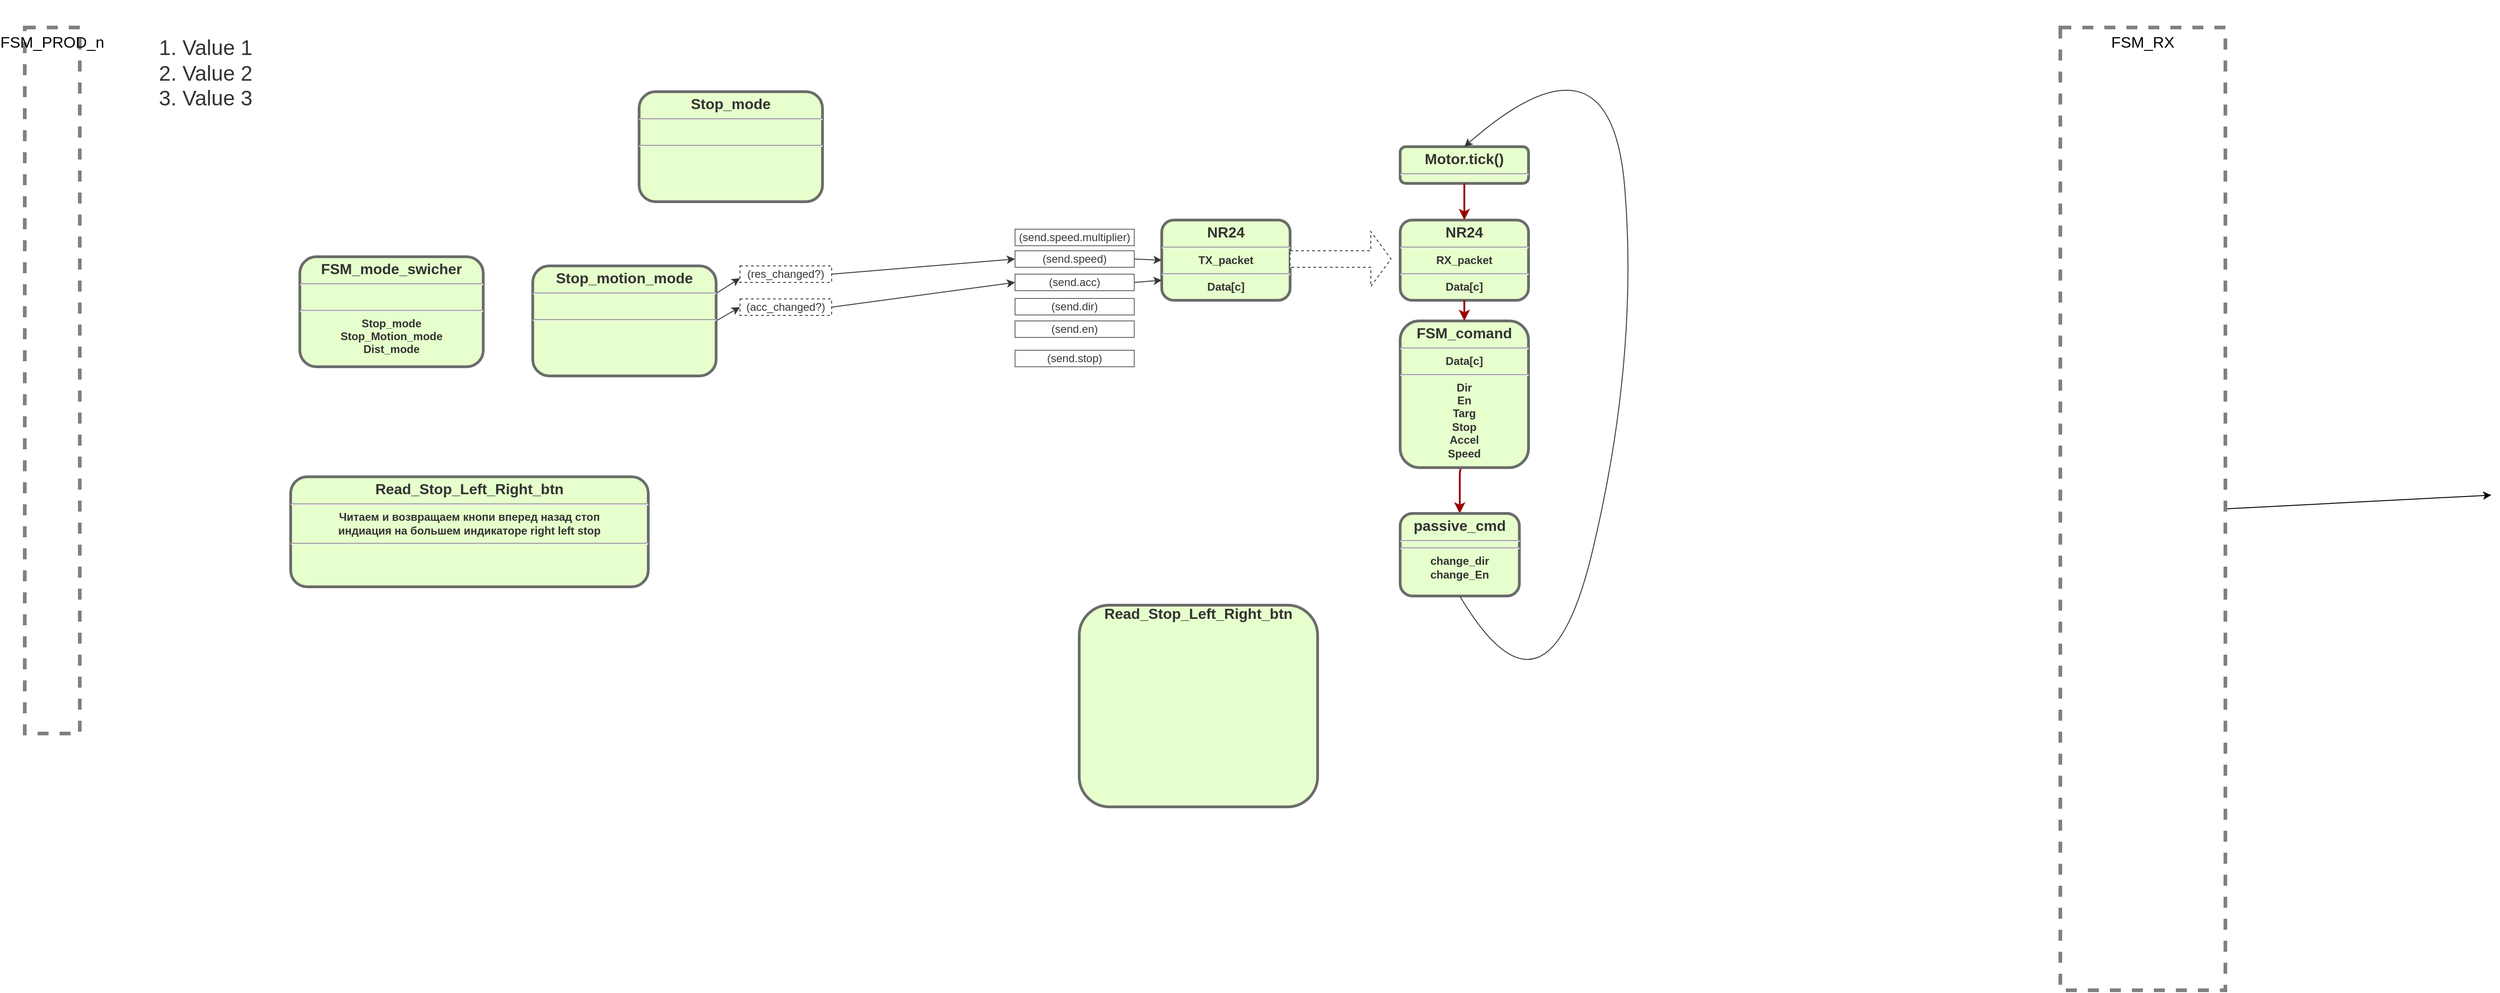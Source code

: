 <mxfile>
    <diagram name="Page-1" id="c7558073-3199-34d8-9f00-42111426c3f3">
        <mxGraphModel dx="2907" dy="1988" grid="1" gridSize="10" guides="1" tooltips="1" connect="1" arrows="1" fold="1" page="1" pageScale="1" pageWidth="826" pageHeight="1169" background="#FFFFFF" math="0" shadow="0">
            <root>
                <mxCell id="0"/>
                <mxCell id="1" parent="0"/>
                <mxCell id="73" style="edgeStyle=none;html=1;exitX=1;exitY=0.5;exitDx=0;exitDy=0;fontColor=#333333;" parent="1" source="XhDqjsDDR4K9QMLYtTGp-89" edge="1">
                    <mxGeometry relative="1" as="geometry">
                        <mxPoint x="1310" y="-370" as="targetPoint"/>
                    </mxGeometry>
                </mxCell>
                <mxCell id="XhDqjsDDR4K9QMLYtTGp-89" value="&lt;font style=&quot;font-size: 17px&quot;&gt;FSM_RX&lt;/font&gt;" style="rounded=0;whiteSpace=wrap;html=1;strokeColor=#808080;strokeWidth=4;fillColor=none;dashed=1;horizontal=1;verticalAlign=top;" parent="1" vertex="1">
                    <mxGeometry x="840" y="-880" width="180" height="1050" as="geometry"/>
                </mxCell>
                <mxCell id="59" value="" style="edgeStyle=elbowEdgeStyle;elbow=horizontal;strokeColor=#990000;strokeWidth=2;exitX=0.5;exitY=1;exitDx=0;exitDy=0;entryX=0.5;entryY=0;entryDx=0;entryDy=0;fontColor=#333333;" parent="1" source="ADWOjsxQcp8PjI0VjZlt-73" target="ADWOjsxQcp8PjI0VjZlt-74" edge="1">
                    <mxGeometry width="100" height="100" relative="1" as="geometry">
                        <mxPoint x="220" y="299" as="sourcePoint"/>
                        <mxPoint x="320" y="199" as="targetPoint"/>
                        <Array as="points">
                            <mxPoint x="185" y="-360"/>
                        </Array>
                    </mxGeometry>
                </mxCell>
                <mxCell id="PI3sJU5HXABUC0Y0tJFZ-156" value="&lt;p style=&quot;margin: 4px 0px 0px ; text-align: center&quot;&gt;&lt;font style=&quot;font-size: 16px&quot;&gt;NR&lt;/font&gt;&lt;span style=&quot;font-size: 16px&quot;&gt;24&lt;/span&gt;&lt;/p&gt;&lt;hr&gt;RX_packet&lt;br&gt;&lt;hr&gt;Data[c]" style="verticalAlign=middle;align=center;overflow=fill;fontSize=12;fontFamily=Helvetica;html=1;rounded=1;fontStyle=1;strokeWidth=3;fillColor=#E6FFCC;strokeColor=#6B6B6B;fontColor=#333333;" parent="1" vertex="1">
                    <mxGeometry x="120" y="-670" width="140" height="87.5" as="geometry"/>
                </mxCell>
                <mxCell id="97" style="edgeStyle=none;html=1;exitX=1;exitY=0.5;exitDx=0;exitDy=0;entryX=0;entryY=0.5;entryDx=0;entryDy=0;fontSize=23;fontColor=#333333;strokeColor=#363636;" edge="1" parent="1" source="XhDqjsDDR4K9QMLYtTGp-74" target="95">
                    <mxGeometry relative="1" as="geometry"/>
                </mxCell>
                <mxCell id="XhDqjsDDR4K9QMLYtTGp-74" value="(res_changed?)" style="text;spacingTop=-5;align=center;strokeColor=#454545;dashed=1;fontColor=#383838;" parent="1" vertex="1">
                    <mxGeometry x="-600" y="-620" width="100" height="18" as="geometry"/>
                </mxCell>
                <mxCell id="XhDqjsDDR4K9QMLYtTGp-92" value="&lt;font style=&quot;font-size: 17px&quot;&gt;FSM_PROD_n&lt;/font&gt;" style="rounded=0;whiteSpace=wrap;html=1;strokeColor=#808080;strokeWidth=4;fillColor=none;dashed=1;horizontal=1;verticalAlign=top;" parent="1" vertex="1">
                    <mxGeometry x="-1380" y="-880" width="60" height="770" as="geometry"/>
                </mxCell>
                <mxCell id="ADWOjsxQcp8PjI0VjZlt-73" value="&lt;p style=&quot;margin: 4px 0px 0px ; text-align: center&quot;&gt;&lt;span style=&quot;font-size: 16px&quot;&gt;&lt;font&gt;FSM_comand&lt;/font&gt;&lt;/span&gt;&lt;/p&gt;&lt;hr&gt;&lt;font&gt;Data[c]&lt;/font&gt;&lt;hr&gt;&lt;font&gt;Dir&lt;br&gt;En&lt;br&gt;Targ&lt;br&gt;Stop&lt;br&gt;Accel&lt;br&gt;Speed&lt;/font&gt;" style="verticalAlign=middle;align=center;overflow=fill;fontSize=12;fontFamily=Helvetica;html=1;rounded=1;fontStyle=1;strokeWidth=3;fillColor=#E6FFCC;strokeColor=#6B6B6B;fontColor=#333333;" parent="1" vertex="1">
                    <mxGeometry x="120" y="-560" width="140" height="160" as="geometry"/>
                </mxCell>
                <mxCell id="ADWOjsxQcp8PjI0VjZlt-74" value="&lt;p style=&quot;margin: 4px 0px 0px ; text-align: center&quot;&gt;&lt;span style=&quot;font-size: 16px&quot;&gt;passive_cmd&lt;/span&gt;&lt;/p&gt;&lt;hr&gt;&lt;hr&gt;change_dir&lt;br&gt;change_En" style="verticalAlign=middle;align=center;overflow=fill;fontSize=12;fontFamily=Helvetica;html=1;rounded=1;fontStyle=1;strokeWidth=3;fillColor=#E6FFCC;strokeColor=#6B6B6B;fontColor=#333333;" parent="1" vertex="1">
                    <mxGeometry x="120" y="-350" width="130" height="90" as="geometry"/>
                </mxCell>
                <mxCell id="77" value="&lt;p style=&quot;margin: 4px 0px 0px ; text-align: center&quot;&gt;&lt;span style=&quot;font-size: 16px&quot;&gt;Motor.tick()&lt;/span&gt;&lt;/p&gt;&lt;hr&gt;&lt;br&gt;&lt;hr&gt;" style="verticalAlign=middle;align=center;overflow=fill;fontSize=12;fontFamily=Helvetica;html=1;rounded=1;fontStyle=1;strokeWidth=3;fillColor=#E6FFCC;strokeColor=#6B6B6B;fontColor=#333333;" vertex="1" parent="1">
                    <mxGeometry x="120" y="-750" width="140" height="40" as="geometry"/>
                </mxCell>
                <mxCell id="78" value="" style="edgeStyle=elbowEdgeStyle;elbow=horizontal;strokeColor=#990000;strokeWidth=2;exitX=0.5;exitY=1;exitDx=0;exitDy=0;fontColor=#333333;entryX=0.5;entryY=0;entryDx=0;entryDy=0;" edge="1" parent="1" source="77" target="PI3sJU5HXABUC0Y0tJFZ-156">
                    <mxGeometry width="100" height="100" relative="1" as="geometry">
                        <mxPoint x="440" y="-680" as="sourcePoint"/>
                        <mxPoint x="190" y="-680" as="targetPoint"/>
                        <Array as="points">
                            <mxPoint x="190" y="-700"/>
                        </Array>
                    </mxGeometry>
                </mxCell>
                <mxCell id="79" value="" style="edgeStyle=elbowEdgeStyle;elbow=horizontal;strokeColor=#990000;strokeWidth=2;exitX=0.5;exitY=1;exitDx=0;exitDy=0;fontColor=#333333;entryX=0.5;entryY=0;entryDx=0;entryDy=0;" edge="1" parent="1" source="PI3sJU5HXABUC0Y0tJFZ-156" target="ADWOjsxQcp8PjI0VjZlt-73">
                    <mxGeometry width="100" height="100" relative="1" as="geometry">
                        <mxPoint x="430" y="-630" as="sourcePoint"/>
                        <mxPoint x="430" y="-590" as="targetPoint"/>
                        <Array as="points">
                            <mxPoint x="190" y="-570"/>
                        </Array>
                    </mxGeometry>
                </mxCell>
                <mxCell id="81" value="" style="curved=1;endArrow=classic;html=1;fontColor=#333333;strokeColor=#363636;exitX=0.5;exitY=1;exitDx=0;exitDy=0;entryX=0.5;entryY=0;entryDx=0;entryDy=0;" edge="1" parent="1" source="ADWOjsxQcp8PjI0VjZlt-74" target="77">
                    <mxGeometry width="50" height="50" relative="1" as="geometry">
                        <mxPoint x="100" y="-310" as="sourcePoint"/>
                        <mxPoint x="470" y="-620" as="targetPoint"/>
                        <Array as="points">
                            <mxPoint x="280" y="-100"/>
                            <mxPoint x="380" y="-520"/>
                            <mxPoint x="350" y="-890"/>
                        </Array>
                    </mxGeometry>
                </mxCell>
                <mxCell id="83" value="&lt;p style=&quot;margin: 4px 0px 0px ; text-align: center&quot;&gt;&lt;span style=&quot;font-size: 16px&quot;&gt;&lt;font&gt;FSM_mode_swicher&lt;/font&gt;&lt;/span&gt;&lt;/p&gt;&lt;hr&gt;&lt;br&gt;&lt;hr&gt;Stop_mode&lt;br&gt;Stop_Motion_mode&lt;br&gt;Dist_mode" style="verticalAlign=middle;align=center;overflow=fill;fontSize=12;fontFamily=Helvetica;html=1;rounded=1;fontStyle=1;strokeWidth=3;fillColor=#E6FFCC;strokeColor=#6B6B6B;fontColor=#333333;" vertex="1" parent="1">
                    <mxGeometry x="-1080" y="-630" width="200" height="120" as="geometry"/>
                </mxCell>
                <mxCell id="84" value="&lt;p style=&quot;margin: 4px 0px 0px ; text-align: center&quot;&gt;&lt;font style=&quot;font-size: 16px&quot;&gt;NR&lt;/font&gt;&lt;span style=&quot;font-size: 16px&quot;&gt;24&lt;/span&gt;&lt;/p&gt;&lt;hr&gt;TX_packet&lt;br&gt;&lt;hr&gt;Data[c]" style="verticalAlign=middle;align=center;overflow=fill;fontSize=12;fontFamily=Helvetica;html=1;rounded=1;fontStyle=1;strokeWidth=3;fillColor=#E6FFCC;strokeColor=#6B6B6B;fontColor=#333333;" vertex="1" parent="1">
                    <mxGeometry x="-140" y="-670" width="140" height="87.5" as="geometry"/>
                </mxCell>
                <mxCell id="85" value="" style="shape=singleArrow;whiteSpace=wrap;html=1;dashed=1;fontColor=#333333;strokeColor=#454545;" vertex="1" parent="1">
                    <mxGeometry y="-657.5" width="110" height="60" as="geometry"/>
                </mxCell>
                <mxCell id="87" value="&lt;p style=&quot;margin: 4px 0px 0px ; text-align: center&quot;&gt;&lt;span style=&quot;font-size: 16px&quot;&gt;&lt;font&gt;Stop_mode&lt;/font&gt;&lt;/span&gt;&lt;/p&gt;&lt;hr&gt;&lt;br&gt;&lt;hr&gt;" style="verticalAlign=middle;align=center;overflow=fill;fontSize=12;fontFamily=Helvetica;html=1;rounded=1;fontStyle=1;strokeWidth=3;fillColor=#E6FFCC;strokeColor=#6B6B6B;fontColor=#333333;" vertex="1" parent="1">
                    <mxGeometry x="-710" y="-810" width="200" height="120" as="geometry"/>
                </mxCell>
                <mxCell id="96" style="edgeStyle=none;html=1;exitX=1;exitY=0.25;exitDx=0;exitDy=0;entryX=0;entryY=0.75;entryDx=0;entryDy=0;fontSize=23;fontColor=#333333;strokeColor=#363636;" edge="1" parent="1" source="90" target="XhDqjsDDR4K9QMLYtTGp-74">
                    <mxGeometry relative="1" as="geometry"/>
                </mxCell>
                <mxCell id="101" style="edgeStyle=none;html=1;exitX=1;exitY=0.5;exitDx=0;exitDy=0;entryX=0;entryY=0.5;entryDx=0;entryDy=0;fontSize=23;fontColor=#333333;strokeColor=#363636;" edge="1" parent="1" source="90" target="99">
                    <mxGeometry relative="1" as="geometry"/>
                </mxCell>
                <mxCell id="90" value="&lt;p style=&quot;margin: 4px 0px 0px ; text-align: center&quot;&gt;&lt;span style=&quot;font-size: 16px&quot;&gt;&lt;font&gt;Stop_motion_mode&lt;/font&gt;&lt;/span&gt;&lt;/p&gt;&lt;hr&gt;&lt;br&gt;&lt;hr&gt;" style="verticalAlign=middle;align=center;overflow=fill;fontSize=12;fontFamily=Helvetica;html=1;rounded=1;fontStyle=1;strokeWidth=3;fillColor=#E6FFCC;strokeColor=#6B6B6B;fontColor=#333333;" vertex="1" parent="1">
                    <mxGeometry x="-826" y="-620" width="200" height="120" as="geometry"/>
                </mxCell>
                <mxCell id="91" value="&lt;span style=&quot;font-size: 16px&quot;&gt;Read_Stop_Left_Right_btn&lt;/span&gt;&lt;p style=&quot;margin: 4px 0px 0px ; text-align: center&quot;&gt;&lt;/p&gt;" style="verticalAlign=middle;align=center;overflow=fill;fontSize=12;fontFamily=Helvetica;html=1;rounded=1;fontStyle=1;strokeWidth=3;fillColor=#E6FFCC;strokeColor=#6B6B6B;fontColor=#333333;" vertex="1" parent="1">
                    <mxGeometry x="-230" y="-250" width="260" height="220" as="geometry"/>
                </mxCell>
                <mxCell id="92" value="&lt;p style=&quot;margin: 4px 0px 0px ; text-align: center&quot;&gt;&lt;span style=&quot;font-size: 16px&quot;&gt;Read_Stop_Left_Right_btn&lt;/span&gt;&lt;br&gt;&lt;/p&gt;&lt;hr&gt;Читаем и возвращаем кнопи вперед назад стоп&lt;br&gt;индиация на большем индикаторе right left stop&lt;hr&gt;" style="verticalAlign=middle;align=center;overflow=fill;fontSize=12;fontFamily=Helvetica;html=1;rounded=1;fontStyle=1;strokeWidth=3;fillColor=#E6FFCC;strokeColor=#6B6B6B;fontColor=#333333;" vertex="1" parent="1">
                    <mxGeometry x="-1090" y="-390" width="390" height="120" as="geometry"/>
                </mxCell>
                <mxCell id="93" value="&lt;ol style=&quot;font-size: 23px;&quot;&gt;&lt;li style=&quot;font-size: 23px;&quot;&gt;Value 1&lt;/li&gt;&lt;li style=&quot;font-size: 23px;&quot;&gt;Value 2&lt;/li&gt;&lt;li style=&quot;font-size: 23px;&quot;&gt;Value 3&lt;/li&gt;&lt;/ol&gt;" style="text;strokeColor=none;fillColor=none;html=1;whiteSpace=wrap;verticalAlign=middle;overflow=hidden;dashed=1;fontColor=#333333;fontSize=23;" vertex="1" parent="1">
                    <mxGeometry x="-1250" y="-910" width="200" height="160" as="geometry"/>
                </mxCell>
                <mxCell id="98" style="edgeStyle=none;html=1;exitX=1;exitY=0.5;exitDx=0;exitDy=0;entryX=0;entryY=0.5;entryDx=0;entryDy=0;fontSize=23;fontColor=#333333;strokeColor=#363636;" edge="1" parent="1" source="95" target="84">
                    <mxGeometry relative="1" as="geometry"/>
                </mxCell>
                <mxCell id="95" value="(send.speed)" style="text;spacingTop=-5;align=center;strokeColor=#6B6B6B;fontColor=#383838;" vertex="1" parent="1">
                    <mxGeometry x="-300" y="-636.5" width="130" height="18" as="geometry"/>
                </mxCell>
                <mxCell id="102" style="edgeStyle=none;html=1;exitX=1;exitY=0.5;exitDx=0;exitDy=0;entryX=0;entryY=0.5;entryDx=0;entryDy=0;fontSize=23;fontColor=#333333;strokeColor=#363636;" edge="1" parent="1" source="99" target="100">
                    <mxGeometry relative="1" as="geometry"/>
                </mxCell>
                <mxCell id="99" value="(acc_changed?)" style="text;spacingTop=-5;align=center;strokeColor=#454545;dashed=1;fontColor=#383838;" vertex="1" parent="1">
                    <mxGeometry x="-600" y="-584" width="100" height="18" as="geometry"/>
                </mxCell>
                <mxCell id="103" style="edgeStyle=none;html=1;exitX=1;exitY=0.5;exitDx=0;exitDy=0;entryX=0;entryY=0.75;entryDx=0;entryDy=0;fontSize=23;fontColor=#333333;strokeColor=#363636;" edge="1" parent="1" source="100" target="84">
                    <mxGeometry relative="1" as="geometry"/>
                </mxCell>
                <mxCell id="100" value="(send.acc)" style="text;spacingTop=-5;align=center;strokeColor=#6B6B6B;fontColor=#383838;" vertex="1" parent="1">
                    <mxGeometry x="-300" y="-611" width="130" height="18" as="geometry"/>
                </mxCell>
                <mxCell id="104" value="(send.dir)" style="text;spacingTop=-5;align=center;strokeColor=#6B6B6B;fontColor=#383838;" vertex="1" parent="1">
                    <mxGeometry x="-300" y="-584.5" width="130" height="18" as="geometry"/>
                </mxCell>
                <mxCell id="105" value="(send.en)" style="text;spacingTop=-5;align=center;strokeColor=#6B6B6B;fontColor=#383838;" vertex="1" parent="1">
                    <mxGeometry x="-300" y="-560" width="130" height="18" as="geometry"/>
                </mxCell>
                <mxCell id="106" value="(send.stop)" style="text;spacingTop=-5;align=center;strokeColor=#6B6B6B;fontColor=#383838;" vertex="1" parent="1">
                    <mxGeometry x="-300" y="-528" width="130" height="18" as="geometry"/>
                </mxCell>
                <mxCell id="107" value="(send.speed.multiplier)" style="text;spacingTop=-5;align=center;strokeColor=#6B6B6B;fontColor=#383838;" vertex="1" parent="1">
                    <mxGeometry x="-300" y="-660" width="130" height="18" as="geometry"/>
                </mxCell>
            </root>
        </mxGraphModel>
    </diagram>
</mxfile>